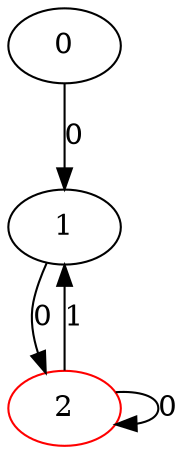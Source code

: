digraph Avtomatic {
0
1
2 [color = red]
	0->1[label=0]
	1->2[label=0]
	2->2[label=0]
	2->1[label=1]
}